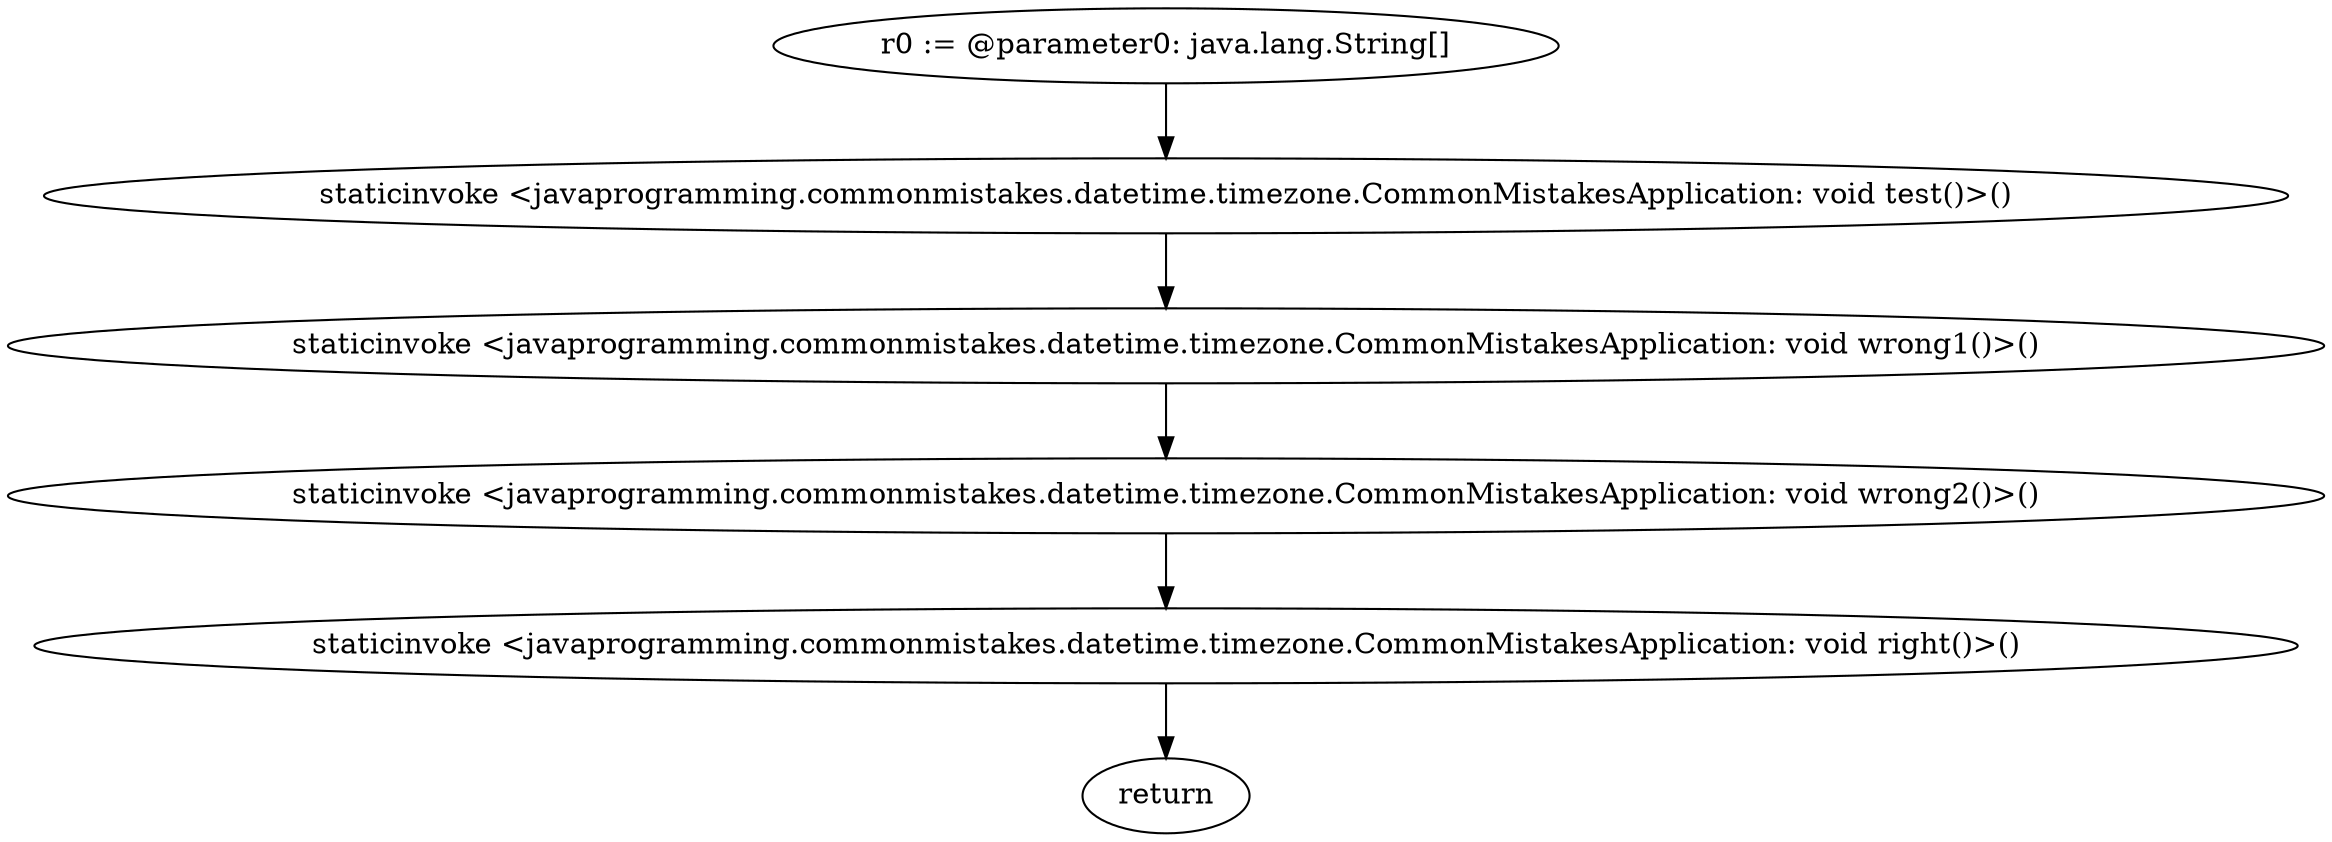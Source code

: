 digraph "unitGraph" {
    "r0 := @parameter0: java.lang.String[]"
    "staticinvoke <javaprogramming.commonmistakes.datetime.timezone.CommonMistakesApplication: void test()>()"
    "staticinvoke <javaprogramming.commonmistakes.datetime.timezone.CommonMistakesApplication: void wrong1()>()"
    "staticinvoke <javaprogramming.commonmistakes.datetime.timezone.CommonMistakesApplication: void wrong2()>()"
    "staticinvoke <javaprogramming.commonmistakes.datetime.timezone.CommonMistakesApplication: void right()>()"
    "return"
    "r0 := @parameter0: java.lang.String[]"->"staticinvoke <javaprogramming.commonmistakes.datetime.timezone.CommonMistakesApplication: void test()>()";
    "staticinvoke <javaprogramming.commonmistakes.datetime.timezone.CommonMistakesApplication: void test()>()"->"staticinvoke <javaprogramming.commonmistakes.datetime.timezone.CommonMistakesApplication: void wrong1()>()";
    "staticinvoke <javaprogramming.commonmistakes.datetime.timezone.CommonMistakesApplication: void wrong1()>()"->"staticinvoke <javaprogramming.commonmistakes.datetime.timezone.CommonMistakesApplication: void wrong2()>()";
    "staticinvoke <javaprogramming.commonmistakes.datetime.timezone.CommonMistakesApplication: void wrong2()>()"->"staticinvoke <javaprogramming.commonmistakes.datetime.timezone.CommonMistakesApplication: void right()>()";
    "staticinvoke <javaprogramming.commonmistakes.datetime.timezone.CommonMistakesApplication: void right()>()"->"return";
}

